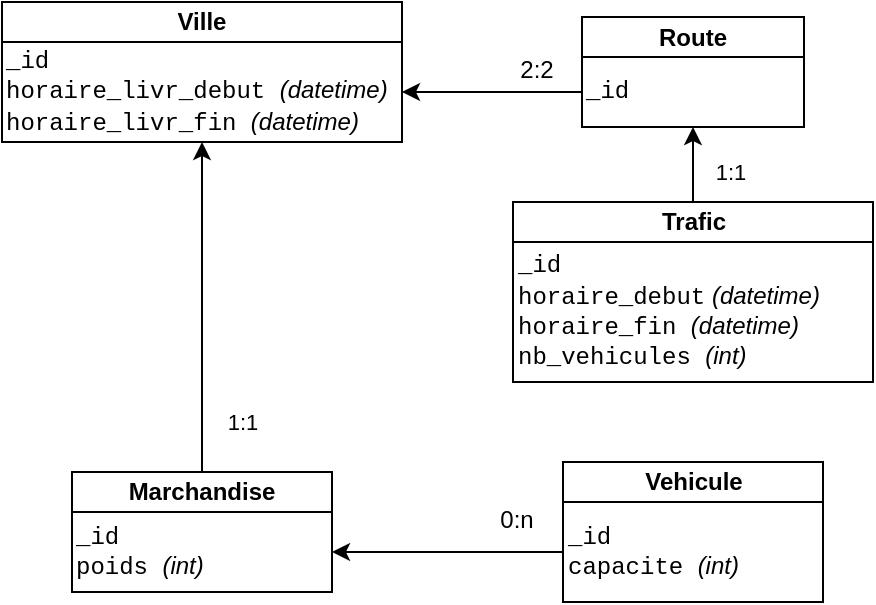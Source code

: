 <mxfile version="13.0.1" type="device"><diagram id="mTVytSk02zPh6mVWZrjT" name="Page-1"><mxGraphModel dx="1086" dy="806" grid="1" gridSize="10" guides="1" tooltips="1" connect="1" arrows="1" fold="1" page="1" pageScale="1" pageWidth="827" pageHeight="1169" math="0" shadow="0"><root><mxCell id="0"/><mxCell id="1" parent="0"/><mxCell id="F4HCGhea_ZQFkzxaI5PA-1" value="Ville" style="rounded=0;whiteSpace=wrap;html=1;fontStyle=1" parent="1" vertex="1"><mxGeometry x="50" y="120" width="200" height="20" as="geometry"/></mxCell><mxCell id="F4HCGhea_ZQFkzxaI5PA-2" value="_id&lt;br&gt;horaire_livr_debut&amp;nbsp;&lt;i style=&quot;font-family: &amp;#34;helvetica&amp;#34;&quot;&gt;(&lt;/i&gt;&lt;i style=&quot;font-family: &amp;#34;helvetica&amp;#34;&quot;&gt;datetime&lt;/i&gt;&lt;i style=&quot;font-family: &amp;#34;helvetica&amp;#34;&quot;&gt;)&lt;/i&gt;&lt;br&gt;horaire_livr_fin &lt;font face=&quot;Helvetica&quot;&gt;&lt;i&gt;(&lt;/i&gt;&lt;/font&gt;&lt;i style=&quot;font-family: &amp;#34;helvetica&amp;#34;&quot;&gt;datetime&lt;/i&gt;&lt;font face=&quot;Helvetica&quot;&gt;&lt;i&gt;)&lt;/i&gt;&lt;/font&gt;" style="rounded=0;whiteSpace=wrap;html=1;align=left;fontFamily=Courier New;" parent="1" vertex="1"><mxGeometry x="50" y="140" width="200" height="50" as="geometry"/></mxCell><mxCell id="F4HCGhea_ZQFkzxaI5PA-5" value="Route" style="rounded=0;whiteSpace=wrap;html=1;fontStyle=1" parent="1" vertex="1"><mxGeometry x="340" y="127.5" width="111" height="20" as="geometry"/></mxCell><mxCell id="F4HCGhea_ZQFkzxaI5PA-6" value="_id" style="rounded=0;whiteSpace=wrap;html=1;align=left;fontFamily=Courier New;" parent="1" vertex="1"><mxGeometry x="340" y="147.5" width="111" height="35" as="geometry"/></mxCell><mxCell id="F4HCGhea_ZQFkzxaI5PA-7" value="Vehicule" style="rounded=0;whiteSpace=wrap;html=1;fontStyle=1" parent="1" vertex="1"><mxGeometry x="330.5" y="350" width="130" height="20" as="geometry"/></mxCell><mxCell id="F4HCGhea_ZQFkzxaI5PA-8" value="_id&lt;br&gt;capacite &lt;font face=&quot;Helvetica&quot;&gt;&lt;i&gt;(int)&lt;/i&gt;&lt;/font&gt;" style="rounded=0;whiteSpace=wrap;html=1;align=left;fontFamily=Courier New;" parent="1" vertex="1"><mxGeometry x="330.5" y="370" width="130" height="50" as="geometry"/></mxCell><mxCell id="h2mXdbaUxCMI4fnRrgSY-1" style="edgeStyle=orthogonalEdgeStyle;rounded=0;orthogonalLoop=1;jettySize=auto;html=1;exitX=0.5;exitY=0;exitDx=0;exitDy=0;entryX=0.5;entryY=1;entryDx=0;entryDy=0;" parent="1" source="F4HCGhea_ZQFkzxaI5PA-11" target="F4HCGhea_ZQFkzxaI5PA-2" edge="1"><mxGeometry relative="1" as="geometry"/></mxCell><mxCell id="h2mXdbaUxCMI4fnRrgSY-2" value="1:1" style="edgeLabel;html=1;align=center;verticalAlign=middle;resizable=0;points=[];" parent="h2mXdbaUxCMI4fnRrgSY-1" vertex="1" connectable="0"><mxGeometry x="-0.64" relative="1" as="geometry"><mxPoint x="20" y="4.71" as="offset"/></mxGeometry></mxCell><mxCell id="F4HCGhea_ZQFkzxaI5PA-11" value="Marchandise" style="rounded=0;whiteSpace=wrap;html=1;fontStyle=1" parent="1" vertex="1"><mxGeometry x="85" y="355" width="130" height="20" as="geometry"/></mxCell><mxCell id="F4HCGhea_ZQFkzxaI5PA-12" value="_id&lt;br&gt;poids&amp;nbsp;&lt;font face=&quot;Helvetica&quot;&gt;&lt;i&gt;(int)&lt;/i&gt;&lt;/font&gt;" style="rounded=0;whiteSpace=wrap;html=1;align=left;fontFamily=Courier New;" parent="1" vertex="1"><mxGeometry x="85" y="375" width="130" height="40" as="geometry"/></mxCell><mxCell id="OwXlit4EidB66O4BjaL9-1" style="edgeStyle=orthogonalEdgeStyle;rounded=0;orthogonalLoop=1;jettySize=auto;html=1;exitX=0.5;exitY=0;exitDx=0;exitDy=0;entryX=0.5;entryY=1;entryDx=0;entryDy=0;" parent="1" source="F4HCGhea_ZQFkzxaI5PA-13" target="F4HCGhea_ZQFkzxaI5PA-6" edge="1"><mxGeometry relative="1" as="geometry"><Array as="points"><mxPoint x="396" y="200"/><mxPoint x="396" y="200"/></Array></mxGeometry></mxCell><mxCell id="OwXlit4EidB66O4BjaL9-2" value="1:1" style="edgeLabel;html=1;align=center;verticalAlign=middle;resizable=0;points=[];" parent="OwXlit4EidB66O4BjaL9-1" vertex="1" connectable="0"><mxGeometry x="0.067" y="-5" relative="1" as="geometry"><mxPoint x="13.5" y="5" as="offset"/></mxGeometry></mxCell><mxCell id="F4HCGhea_ZQFkzxaI5PA-13" value="Trafic" style="rounded=0;whiteSpace=wrap;html=1;fontStyle=1" parent="1" vertex="1"><mxGeometry x="305.5" y="220" width="180" height="20" as="geometry"/></mxCell><mxCell id="F4HCGhea_ZQFkzxaI5PA-14" value="_id&lt;br&gt;horaire_debut&lt;i style=&quot;font-family: &amp;#34;helvetica&amp;#34;&quot;&gt;&amp;nbsp;(datetime)&lt;/i&gt;&lt;br&gt;horaire_fin &lt;font face=&quot;Helvetica&quot;&gt;&lt;i&gt;(datetime)&lt;br&gt;&lt;/i&gt;&lt;/font&gt;nb_vehicules&amp;nbsp;&lt;font face=&quot;Helvetica&quot;&gt;&lt;i&gt;(int)&lt;/i&gt;&lt;/font&gt;&lt;font face=&quot;Helvetica&quot;&gt;&lt;i&gt;&lt;br&gt;&lt;/i&gt;&lt;/font&gt;" style="rounded=0;whiteSpace=wrap;html=1;align=left;fontFamily=Courier New;" parent="1" vertex="1"><mxGeometry x="305.5" y="240" width="180" height="70" as="geometry"/></mxCell><mxCell id="F4HCGhea_ZQFkzxaI5PA-17" value="" style="endArrow=classic;html=1;fontFamily=Courier New;" parent="1" source="F4HCGhea_ZQFkzxaI5PA-6" target="F4HCGhea_ZQFkzxaI5PA-2" edge="1"><mxGeometry width="50" height="50" relative="1" as="geometry"><mxPoint x="290" y="110" as="sourcePoint"/><mxPoint x="340" y="60" as="targetPoint"/></mxGeometry></mxCell><mxCell id="F4HCGhea_ZQFkzxaI5PA-18" value="&lt;font face=&quot;Helvetica&quot; style=&quot;font-size: 12px&quot;&gt;2:2&lt;/font&gt;" style="edgeLabel;html=1;align=center;verticalAlign=middle;resizable=0;points=[];fontFamily=Courier New;" parent="F4HCGhea_ZQFkzxaI5PA-17" vertex="1" connectable="0"><mxGeometry x="-0.566" y="-1" relative="1" as="geometry"><mxPoint x="-3.98" y="-10.57" as="offset"/></mxGeometry></mxCell><mxCell id="F4HCGhea_ZQFkzxaI5PA-21" value="" style="endArrow=classic;html=1;fontFamily=Courier New;" parent="1" source="F4HCGhea_ZQFkzxaI5PA-8" target="F4HCGhea_ZQFkzxaI5PA-12" edge="1"><mxGeometry width="50" height="50" relative="1" as="geometry"><mxPoint x="170" y="290" as="sourcePoint"/><mxPoint x="220" y="240" as="targetPoint"/></mxGeometry></mxCell><mxCell id="F4HCGhea_ZQFkzxaI5PA-22" value="&lt;font face=&quot;Helvetica&quot; style=&quot;font-size: 12px&quot;&gt;0:n&lt;/font&gt;" style="edgeLabel;html=1;align=center;verticalAlign=middle;resizable=0;points=[];fontFamily=Courier New;" parent="F4HCGhea_ZQFkzxaI5PA-21" vertex="1" connectable="0"><mxGeometry x="-0.463" relative="1" as="geometry"><mxPoint x="7" y="-16" as="offset"/></mxGeometry></mxCell></root></mxGraphModel></diagram></mxfile>
